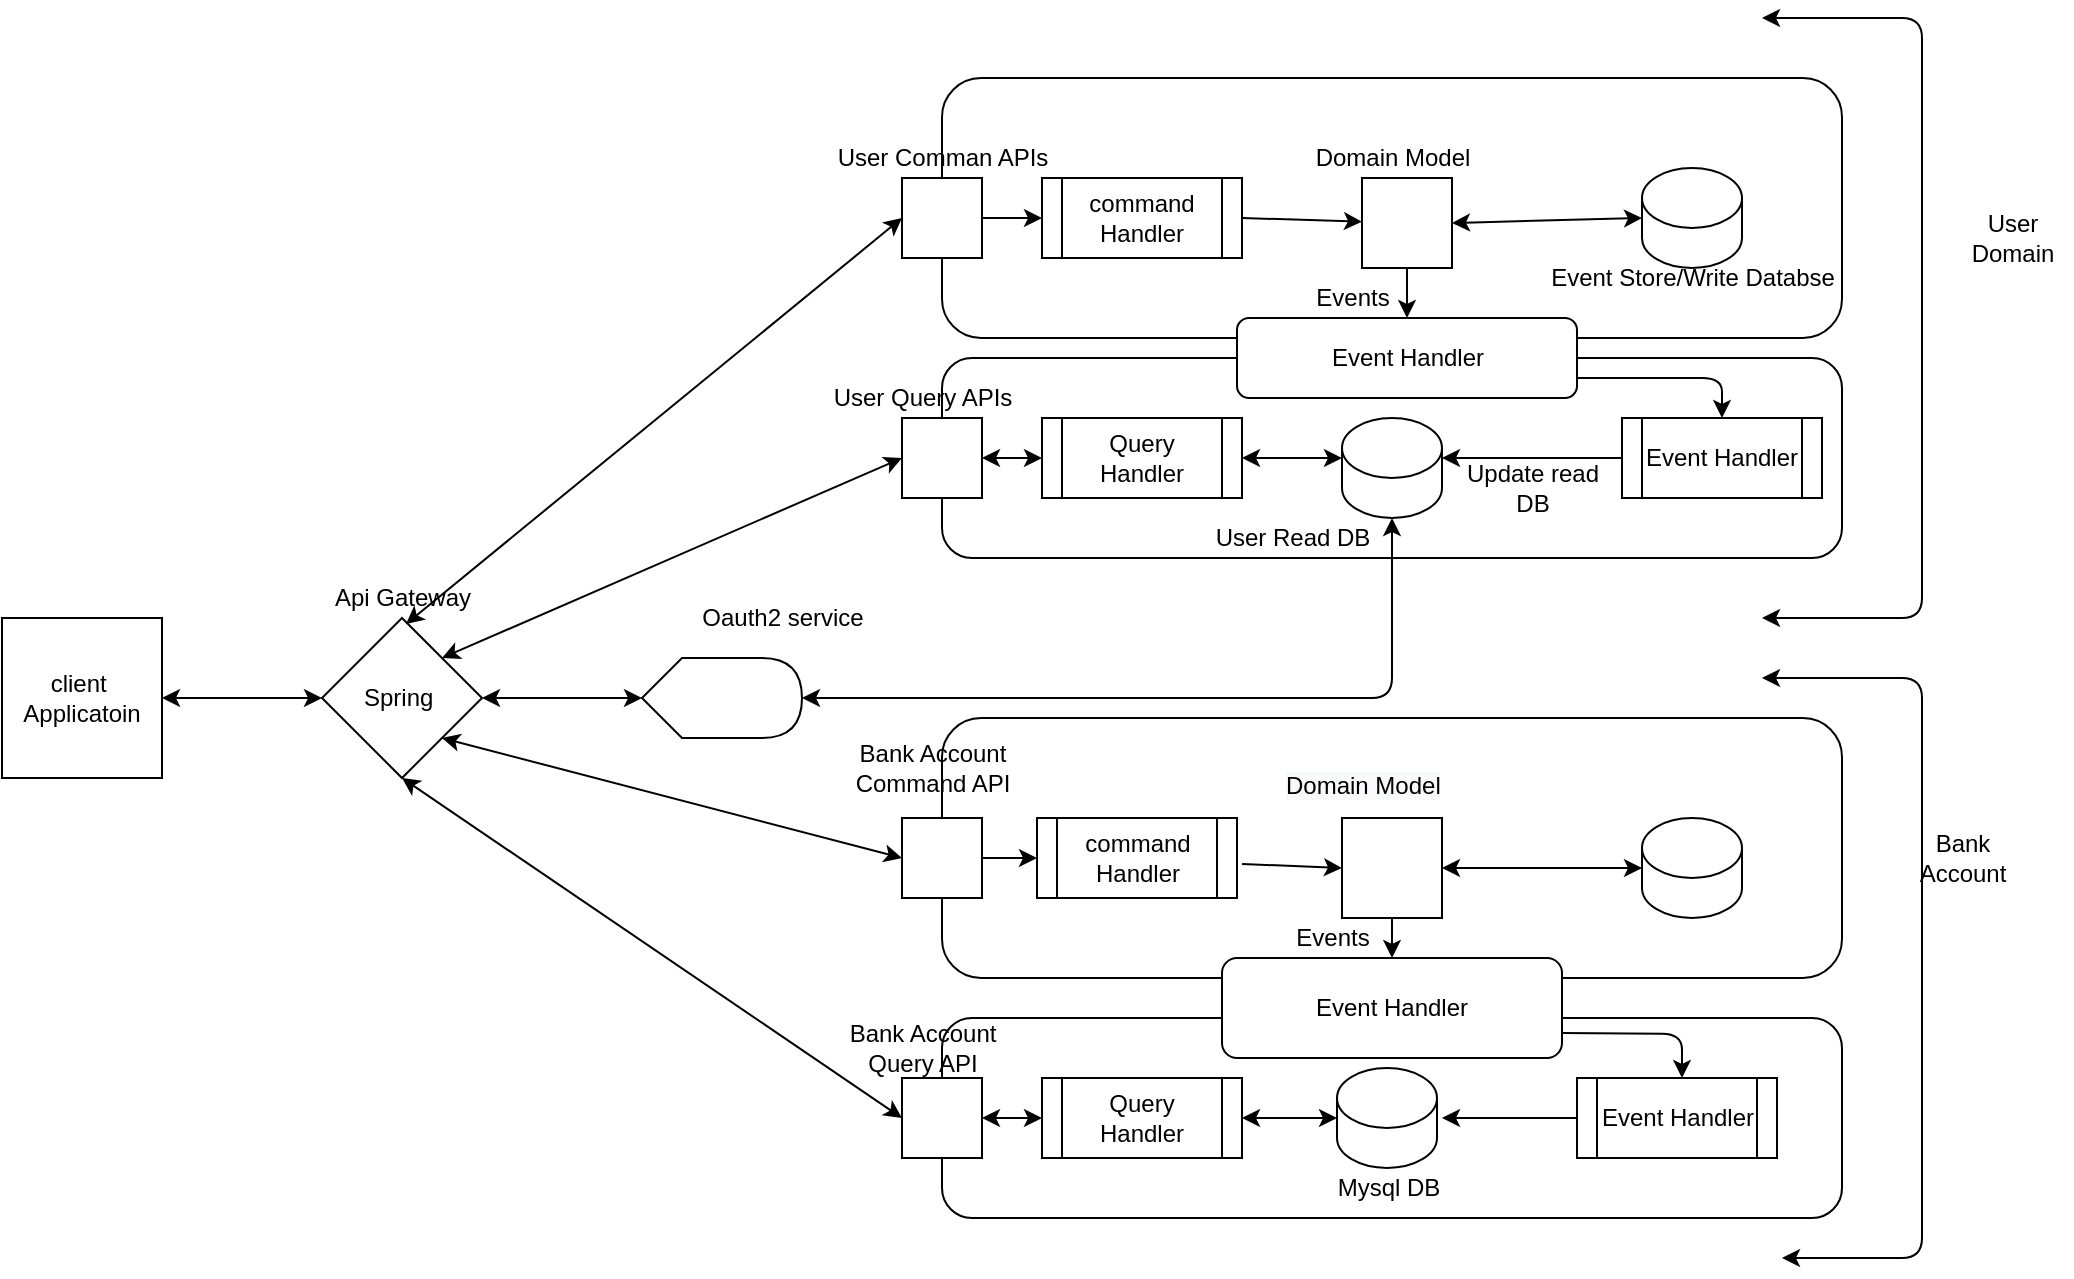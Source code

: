 <mxfile version="14.7.7" type="github">
  <diagram id="JTO8keWf2yWEtYkkjwrm" name="Page-1">
    <mxGraphModel dx="849" dy="1590" grid="1" gridSize="10" guides="1" tooltips="1" connect="1" arrows="1" fold="1" page="1" pageScale="1" pageWidth="850" pageHeight="1100" math="0" shadow="0">
      <root>
        <mxCell id="0" />
        <mxCell id="1" parent="0" />
        <mxCell id="Q-kc4Sg5_urtsn6Ku7JY-1" value="client&amp;nbsp;&lt;br&gt;Applicatoin" style="whiteSpace=wrap;html=1;aspect=fixed;" vertex="1" parent="1">
          <mxGeometry x="40" y="160" width="80" height="80" as="geometry" />
        </mxCell>
        <mxCell id="Q-kc4Sg5_urtsn6Ku7JY-2" value="Spring&amp;nbsp;" style="rhombus;whiteSpace=wrap;html=1;" vertex="1" parent="1">
          <mxGeometry x="200" y="160" width="80" height="80" as="geometry" />
        </mxCell>
        <mxCell id="Q-kc4Sg5_urtsn6Ku7JY-4" value="" style="endArrow=classic;startArrow=classic;html=1;entryX=0;entryY=0.5;entryDx=0;entryDy=0;exitX=1;exitY=0.5;exitDx=0;exitDy=0;" edge="1" parent="1" source="Q-kc4Sg5_urtsn6Ku7JY-1" target="Q-kc4Sg5_urtsn6Ku7JY-2">
          <mxGeometry width="50" height="50" relative="1" as="geometry">
            <mxPoint x="400" y="270" as="sourcePoint" />
            <mxPoint x="450" y="220" as="targetPoint" />
            <Array as="points">
              <mxPoint x="120" y="200" />
            </Array>
          </mxGeometry>
        </mxCell>
        <mxCell id="Q-kc4Sg5_urtsn6Ku7JY-5" value="" style="endArrow=classic;startArrow=classic;html=1;entryX=1;entryY=0.5;entryDx=0;entryDy=0;exitX=0;exitY=0.5;exitDx=0;exitDy=0;" edge="1" parent="1" target="Q-kc4Sg5_urtsn6Ku7JY-2">
          <mxGeometry width="50" height="50" relative="1" as="geometry">
            <mxPoint x="360" y="200" as="sourcePoint" />
            <mxPoint x="450" y="220" as="targetPoint" />
          </mxGeometry>
        </mxCell>
        <mxCell id="Q-kc4Sg5_urtsn6Ku7JY-8" value="&lt;span&gt;Api Gateway&lt;/span&gt;" style="text;html=1;align=center;verticalAlign=middle;resizable=0;points=[];autosize=1;strokeColor=none;" vertex="1" parent="1">
          <mxGeometry x="200" y="140" width="80" height="20" as="geometry" />
        </mxCell>
        <mxCell id="Q-kc4Sg5_urtsn6Ku7JY-13" value="" style="rounded=1;whiteSpace=wrap;html=1;" vertex="1" parent="1">
          <mxGeometry x="510" y="-110" width="450" height="130" as="geometry" />
        </mxCell>
        <mxCell id="Q-kc4Sg5_urtsn6Ku7JY-6" value="" style="whiteSpace=wrap;html=1;aspect=fixed;" vertex="1" parent="1">
          <mxGeometry x="490" y="-60" width="40" height="40" as="geometry" />
        </mxCell>
        <mxCell id="Q-kc4Sg5_urtsn6Ku7JY-7" value="User Comman APIs" style="text;html=1;align=center;verticalAlign=middle;resizable=0;points=[];autosize=1;strokeColor=none;" vertex="1" parent="1">
          <mxGeometry x="450" y="-80" width="120" height="20" as="geometry" />
        </mxCell>
        <mxCell id="Q-kc4Sg5_urtsn6Ku7JY-14" value="" style="rounded=1;whiteSpace=wrap;html=1;" vertex="1" parent="1">
          <mxGeometry x="510" y="30" width="450" height="100" as="geometry" />
        </mxCell>
        <mxCell id="Q-kc4Sg5_urtsn6Ku7JY-11" value="User Query APIs" style="text;html=1;align=center;verticalAlign=middle;resizable=0;points=[];autosize=1;strokeColor=none;" vertex="1" parent="1">
          <mxGeometry x="450" y="40" width="100" height="20" as="geometry" />
        </mxCell>
        <mxCell id="Q-kc4Sg5_urtsn6Ku7JY-9" value="" style="whiteSpace=wrap;html=1;aspect=fixed;" vertex="1" parent="1">
          <mxGeometry x="490" y="60" width="40" height="40" as="geometry" />
        </mxCell>
        <mxCell id="Q-kc4Sg5_urtsn6Ku7JY-16" value="command&lt;br&gt;Handler" style="shape=process;whiteSpace=wrap;html=1;backgroundOutline=1;" vertex="1" parent="1">
          <mxGeometry x="560" y="-60" width="100" height="40" as="geometry" />
        </mxCell>
        <mxCell id="Q-kc4Sg5_urtsn6Ku7JY-17" value="Query Handler&lt;br&gt;" style="shape=process;whiteSpace=wrap;html=1;backgroundOutline=1;" vertex="1" parent="1">
          <mxGeometry x="560" y="60" width="100" height="40" as="geometry" />
        </mxCell>
        <mxCell id="Q-kc4Sg5_urtsn6Ku7JY-18" value="" style="shape=cylinder3;whiteSpace=wrap;html=1;boundedLbl=1;backgroundOutline=1;size=15;" vertex="1" parent="1">
          <mxGeometry x="710" y="60" width="50" height="50" as="geometry" />
        </mxCell>
        <mxCell id="Q-kc4Sg5_urtsn6Ku7JY-19" value="" style="shape=cylinder3;whiteSpace=wrap;html=1;boundedLbl=1;backgroundOutline=1;size=15;" vertex="1" parent="1">
          <mxGeometry x="860" y="-65" width="50" height="50" as="geometry" />
        </mxCell>
        <mxCell id="Q-kc4Sg5_urtsn6Ku7JY-20" value="" style="whiteSpace=wrap;html=1;aspect=fixed;" vertex="1" parent="1">
          <mxGeometry x="720" y="-60" width="45" height="45" as="geometry" />
        </mxCell>
        <mxCell id="Q-kc4Sg5_urtsn6Ku7JY-21" value="" style="shape=display;whiteSpace=wrap;html=1;" vertex="1" parent="1">
          <mxGeometry x="360" y="180" width="80" height="40" as="geometry" />
        </mxCell>
        <mxCell id="Q-kc4Sg5_urtsn6Ku7JY-22" value="Oauth2 service&lt;br&gt;" style="text;html=1;align=center;verticalAlign=middle;resizable=0;points=[];autosize=1;strokeColor=none;" vertex="1" parent="1">
          <mxGeometry x="380" y="150" width="100" height="20" as="geometry" />
        </mxCell>
        <mxCell id="Q-kc4Sg5_urtsn6Ku7JY-24" value="Event Handler" style="shape=process;whiteSpace=wrap;html=1;backgroundOutline=1;" vertex="1" parent="1">
          <mxGeometry x="850" y="60" width="100" height="40" as="geometry" />
        </mxCell>
        <mxCell id="Q-kc4Sg5_urtsn6Ku7JY-25" value="" style="endArrow=classic;startArrow=classic;html=1;exitX=0.525;exitY=1.15;exitDx=0;exitDy=0;exitPerimeter=0;entryX=0;entryY=0.5;entryDx=0;entryDy=0;" edge="1" parent="1" source="Q-kc4Sg5_urtsn6Ku7JY-8" target="Q-kc4Sg5_urtsn6Ku7JY-6">
          <mxGeometry width="50" height="50" relative="1" as="geometry">
            <mxPoint x="610" y="150" as="sourcePoint" />
            <mxPoint x="660" y="100" as="targetPoint" />
          </mxGeometry>
        </mxCell>
        <mxCell id="Q-kc4Sg5_urtsn6Ku7JY-27" value="" style="endArrow=classic;startArrow=classic;html=1;exitX=1;exitY=0;exitDx=0;exitDy=0;entryX=0;entryY=0.5;entryDx=0;entryDy=0;entryPerimeter=0;" edge="1" parent="1" source="Q-kc4Sg5_urtsn6Ku7JY-2" target="Q-kc4Sg5_urtsn6Ku7JY-9">
          <mxGeometry width="50" height="50" relative="1" as="geometry">
            <mxPoint x="610" y="150" as="sourcePoint" />
            <mxPoint x="660" y="100" as="targetPoint" />
          </mxGeometry>
        </mxCell>
        <mxCell id="Q-kc4Sg5_urtsn6Ku7JY-28" value="" style="endArrow=classic;startArrow=classic;html=1;exitX=0;exitY=0.5;exitDx=0;exitDy=0;entryX=1;entryY=0.5;entryDx=0;entryDy=0;" edge="1" parent="1" source="Q-kc4Sg5_urtsn6Ku7JY-17" target="Q-kc4Sg5_urtsn6Ku7JY-9">
          <mxGeometry width="50" height="50" relative="1" as="geometry">
            <mxPoint x="610" y="150" as="sourcePoint" />
            <mxPoint x="540" y="80" as="targetPoint" />
          </mxGeometry>
        </mxCell>
        <mxCell id="Q-kc4Sg5_urtsn6Ku7JY-32" value="Domain Model" style="text;html=1;align=center;verticalAlign=middle;resizable=0;points=[];autosize=1;strokeColor=none;" vertex="1" parent="1">
          <mxGeometry x="690" y="-80" width="90" height="20" as="geometry" />
        </mxCell>
        <mxCell id="Q-kc4Sg5_urtsn6Ku7JY-34" value="" style="endArrow=classic;html=1;exitX=1;exitY=0.5;exitDx=0;exitDy=0;entryX=0;entryY=0.5;entryDx=0;entryDy=0;" edge="1" parent="1" source="Q-kc4Sg5_urtsn6Ku7JY-6" target="Q-kc4Sg5_urtsn6Ku7JY-16">
          <mxGeometry width="50" height="50" relative="1" as="geometry">
            <mxPoint x="610" y="150" as="sourcePoint" />
            <mxPoint x="660" y="100" as="targetPoint" />
          </mxGeometry>
        </mxCell>
        <mxCell id="Q-kc4Sg5_urtsn6Ku7JY-35" value="" style="endArrow=classic;html=1;exitX=1;exitY=0.5;exitDx=0;exitDy=0;" edge="1" parent="1" source="Q-kc4Sg5_urtsn6Ku7JY-16" target="Q-kc4Sg5_urtsn6Ku7JY-20">
          <mxGeometry width="50" height="50" relative="1" as="geometry">
            <mxPoint x="610" y="150" as="sourcePoint" />
            <mxPoint x="660" y="100" as="targetPoint" />
          </mxGeometry>
        </mxCell>
        <mxCell id="Q-kc4Sg5_urtsn6Ku7JY-36" value="" style="endArrow=classic;startArrow=classic;html=1;entryX=0;entryY=0.5;entryDx=0;entryDy=0;entryPerimeter=0;exitX=1;exitY=0.5;exitDx=0;exitDy=0;" edge="1" parent="1" source="Q-kc4Sg5_urtsn6Ku7JY-20" target="Q-kc4Sg5_urtsn6Ku7JY-19">
          <mxGeometry width="50" height="50" relative="1" as="geometry">
            <mxPoint x="610" y="150" as="sourcePoint" />
            <mxPoint x="660" y="100" as="targetPoint" />
          </mxGeometry>
        </mxCell>
        <mxCell id="Q-kc4Sg5_urtsn6Ku7JY-37" value="Event Store/Write Databse" style="text;html=1;align=center;verticalAlign=middle;resizable=0;points=[];autosize=1;strokeColor=none;" vertex="1" parent="1">
          <mxGeometry x="805" y="-20" width="160" height="20" as="geometry" />
        </mxCell>
        <mxCell id="Q-kc4Sg5_urtsn6Ku7JY-38" value="Event Handler" style="rounded=1;whiteSpace=wrap;html=1;" vertex="1" parent="1">
          <mxGeometry x="657.5" y="10" width="170" height="40" as="geometry" />
        </mxCell>
        <mxCell id="Q-kc4Sg5_urtsn6Ku7JY-39" value="" style="endArrow=classic;html=1;exitX=0.5;exitY=1;exitDx=0;exitDy=0;entryX=0.5;entryY=0;entryDx=0;entryDy=0;" edge="1" parent="1" source="Q-kc4Sg5_urtsn6Ku7JY-20" target="Q-kc4Sg5_urtsn6Ku7JY-38">
          <mxGeometry width="50" height="50" relative="1" as="geometry">
            <mxPoint x="610" y="150" as="sourcePoint" />
            <mxPoint x="660" y="100" as="targetPoint" />
          </mxGeometry>
        </mxCell>
        <mxCell id="Q-kc4Sg5_urtsn6Ku7JY-40" value="Events" style="text;html=1;align=center;verticalAlign=middle;resizable=0;points=[];autosize=1;strokeColor=none;" vertex="1" parent="1">
          <mxGeometry x="690" y="-10" width="50" height="20" as="geometry" />
        </mxCell>
        <mxCell id="Q-kc4Sg5_urtsn6Ku7JY-41" value="" style="endArrow=classic;html=1;entryX=0.5;entryY=0;entryDx=0;entryDy=0;exitX=1;exitY=0.75;exitDx=0;exitDy=0;" edge="1" parent="1" source="Q-kc4Sg5_urtsn6Ku7JY-38" target="Q-kc4Sg5_urtsn6Ku7JY-24">
          <mxGeometry width="50" height="50" relative="1" as="geometry">
            <mxPoint x="610" y="150" as="sourcePoint" />
            <mxPoint x="660" y="100" as="targetPoint" />
            <Array as="points">
              <mxPoint x="900" y="40" />
            </Array>
          </mxGeometry>
        </mxCell>
        <mxCell id="Q-kc4Sg5_urtsn6Ku7JY-42" value="User Read DB" style="text;html=1;align=center;verticalAlign=middle;resizable=0;points=[];autosize=1;strokeColor=none;" vertex="1" parent="1">
          <mxGeometry x="640" y="110" width="90" height="20" as="geometry" />
        </mxCell>
        <mxCell id="Q-kc4Sg5_urtsn6Ku7JY-43" value="" style="endArrow=classic;html=1;exitX=0;exitY=0.5;exitDx=0;exitDy=0;entryX=1;entryY=0;entryDx=0;entryDy=20;entryPerimeter=0;" edge="1" parent="1" source="Q-kc4Sg5_urtsn6Ku7JY-24" target="Q-kc4Sg5_urtsn6Ku7JY-18">
          <mxGeometry width="50" height="50" relative="1" as="geometry">
            <mxPoint x="610" y="150" as="sourcePoint" />
            <mxPoint x="660" y="100" as="targetPoint" />
          </mxGeometry>
        </mxCell>
        <mxCell id="Q-kc4Sg5_urtsn6Ku7JY-44" value="Update read &lt;br&gt;DB" style="text;html=1;align=center;verticalAlign=middle;resizable=0;points=[];autosize=1;strokeColor=none;" vertex="1" parent="1">
          <mxGeometry x="765" y="80" width="80" height="30" as="geometry" />
        </mxCell>
        <mxCell id="Q-kc4Sg5_urtsn6Ku7JY-48" value="" style="endArrow=classic;startArrow=classic;html=1;exitX=1;exitY=0.5;exitDx=0;exitDy=0;exitPerimeter=0;" edge="1" parent="1" source="Q-kc4Sg5_urtsn6Ku7JY-21">
          <mxGeometry width="50" height="50" relative="1" as="geometry">
            <mxPoint x="610" y="140" as="sourcePoint" />
            <mxPoint x="735" y="110" as="targetPoint" />
            <Array as="points">
              <mxPoint x="735" y="200" />
            </Array>
          </mxGeometry>
        </mxCell>
        <mxCell id="Q-kc4Sg5_urtsn6Ku7JY-52" value="" style="endArrow=classic;startArrow=classic;html=1;" edge="1" parent="1">
          <mxGeometry width="50" height="50" relative="1" as="geometry">
            <mxPoint x="920" y="160" as="sourcePoint" />
            <mxPoint x="920" y="-140" as="targetPoint" />
            <Array as="points">
              <mxPoint x="1000" y="160" />
              <mxPoint x="1000" y="-140" />
            </Array>
          </mxGeometry>
        </mxCell>
        <mxCell id="Q-kc4Sg5_urtsn6Ku7JY-53" value="User &lt;br&gt;Domain" style="text;html=1;align=center;verticalAlign=middle;resizable=0;points=[];autosize=1;strokeColor=none;" vertex="1" parent="1">
          <mxGeometry x="1015" y="-45" width="60" height="30" as="geometry" />
        </mxCell>
        <mxCell id="Q-kc4Sg5_urtsn6Ku7JY-55" value="" style="rounded=1;whiteSpace=wrap;html=1;" vertex="1" parent="1">
          <mxGeometry x="510" y="210" width="450" height="130" as="geometry" />
        </mxCell>
        <mxCell id="Q-kc4Sg5_urtsn6Ku7JY-56" value="" style="whiteSpace=wrap;html=1;aspect=fixed;" vertex="1" parent="1">
          <mxGeometry x="490" y="260" width="40" height="40" as="geometry" />
        </mxCell>
        <mxCell id="Q-kc4Sg5_urtsn6Ku7JY-57" value="command&lt;br&gt;Handler" style="shape=process;whiteSpace=wrap;html=1;backgroundOutline=1;" vertex="1" parent="1">
          <mxGeometry x="557.5" y="260" width="100" height="40" as="geometry" />
        </mxCell>
        <mxCell id="Q-kc4Sg5_urtsn6Ku7JY-58" value="" style="whiteSpace=wrap;html=1;aspect=fixed;" vertex="1" parent="1">
          <mxGeometry x="710" y="260" width="50" height="50" as="geometry" />
        </mxCell>
        <mxCell id="Q-kc4Sg5_urtsn6Ku7JY-59" value="" style="shape=cylinder3;whiteSpace=wrap;html=1;boundedLbl=1;backgroundOutline=1;size=15;" vertex="1" parent="1">
          <mxGeometry x="860" y="260" width="50" height="50" as="geometry" />
        </mxCell>
        <mxCell id="Q-kc4Sg5_urtsn6Ku7JY-60" value="Bank Account&lt;br&gt;Command API" style="text;html=1;align=center;verticalAlign=middle;resizable=0;points=[];autosize=1;strokeColor=none;" vertex="1" parent="1">
          <mxGeometry x="460" y="220" width="90" height="30" as="geometry" />
        </mxCell>
        <mxCell id="Q-kc4Sg5_urtsn6Ku7JY-61" value="" style="rounded=1;whiteSpace=wrap;html=1;" vertex="1" parent="1">
          <mxGeometry x="510" y="360" width="450" height="100" as="geometry" />
        </mxCell>
        <mxCell id="Q-kc4Sg5_urtsn6Ku7JY-62" value="Event Handler" style="rounded=1;whiteSpace=wrap;html=1;" vertex="1" parent="1">
          <mxGeometry x="650" y="330" width="170" height="50" as="geometry" />
        </mxCell>
        <mxCell id="Q-kc4Sg5_urtsn6Ku7JY-63" value="" style="endArrow=classic;startArrow=classic;html=1;exitX=1;exitY=1;exitDx=0;exitDy=0;entryX=0;entryY=0.5;entryDx=0;entryDy=0;" edge="1" parent="1" source="Q-kc4Sg5_urtsn6Ku7JY-2" target="Q-kc4Sg5_urtsn6Ku7JY-56">
          <mxGeometry width="50" height="50" relative="1" as="geometry">
            <mxPoint x="610" y="300" as="sourcePoint" />
            <mxPoint x="660" y="250" as="targetPoint" />
          </mxGeometry>
        </mxCell>
        <mxCell id="Q-kc4Sg5_urtsn6Ku7JY-64" value="" style="endArrow=classic;html=1;exitX=1;exitY=0.5;exitDx=0;exitDy=0;entryX=0;entryY=0.5;entryDx=0;entryDy=0;" edge="1" parent="1" source="Q-kc4Sg5_urtsn6Ku7JY-56" target="Q-kc4Sg5_urtsn6Ku7JY-57">
          <mxGeometry width="50" height="50" relative="1" as="geometry">
            <mxPoint x="610" y="200" as="sourcePoint" />
            <mxPoint x="660" y="150" as="targetPoint" />
          </mxGeometry>
        </mxCell>
        <mxCell id="Q-kc4Sg5_urtsn6Ku7JY-65" value="" style="endArrow=classic;html=1;entryX=0;entryY=0.5;entryDx=0;entryDy=0;" edge="1" parent="1" target="Q-kc4Sg5_urtsn6Ku7JY-58">
          <mxGeometry width="50" height="50" relative="1" as="geometry">
            <mxPoint x="660" y="283" as="sourcePoint" />
            <mxPoint x="730" y="-28.182" as="targetPoint" />
            <Array as="points" />
          </mxGeometry>
        </mxCell>
        <mxCell id="Q-kc4Sg5_urtsn6Ku7JY-67" value="" style="endArrow=classic;startArrow=classic;html=1;entryX=0;entryY=0.5;entryDx=0;entryDy=0;entryPerimeter=0;" edge="1" parent="1" target="Q-kc4Sg5_urtsn6Ku7JY-59">
          <mxGeometry width="50" height="50" relative="1" as="geometry">
            <mxPoint x="760" y="285" as="sourcePoint" />
            <mxPoint x="500" y="290" as="targetPoint" />
          </mxGeometry>
        </mxCell>
        <mxCell id="Q-kc4Sg5_urtsn6Ku7JY-68" value="" style="whiteSpace=wrap;html=1;aspect=fixed;" vertex="1" parent="1">
          <mxGeometry x="490" y="390" width="40" height="40" as="geometry" />
        </mxCell>
        <mxCell id="Q-kc4Sg5_urtsn6Ku7JY-69" value="Query&lt;br&gt;Handler" style="shape=process;whiteSpace=wrap;html=1;backgroundOutline=1;" vertex="1" parent="1">
          <mxGeometry x="560" y="390" width="100" height="40" as="geometry" />
        </mxCell>
        <mxCell id="Q-kc4Sg5_urtsn6Ku7JY-70" value="" style="shape=cylinder3;whiteSpace=wrap;html=1;boundedLbl=1;backgroundOutline=1;size=15;" vertex="1" parent="1">
          <mxGeometry x="707.5" y="385" width="50" height="50" as="geometry" />
        </mxCell>
        <mxCell id="Q-kc4Sg5_urtsn6Ku7JY-71" value="Event Handler" style="shape=process;whiteSpace=wrap;html=1;backgroundOutline=1;" vertex="1" parent="1">
          <mxGeometry x="827.5" y="390" width="100" height="40" as="geometry" />
        </mxCell>
        <mxCell id="Q-kc4Sg5_urtsn6Ku7JY-74" value="" style="endArrow=classic;startArrow=classic;html=1;entryX=0;entryY=0;entryDx=0;entryDy=20;entryPerimeter=0;exitX=1;exitY=0.5;exitDx=0;exitDy=0;" edge="1" parent="1" source="Q-kc4Sg5_urtsn6Ku7JY-17" target="Q-kc4Sg5_urtsn6Ku7JY-18">
          <mxGeometry width="50" height="50" relative="1" as="geometry">
            <mxPoint x="670" y="85" as="sourcePoint" />
            <mxPoint x="660" y="250" as="targetPoint" />
          </mxGeometry>
        </mxCell>
        <mxCell id="Q-kc4Sg5_urtsn6Ku7JY-77" value="&lt;span style=&quot;color: rgb(0, 0, 0); font-family: helvetica; font-size: 12px; font-style: normal; font-weight: 400; letter-spacing: normal; text-align: center; text-indent: 0px; text-transform: none; word-spacing: 0px; background-color: rgb(248, 249, 250); display: inline; float: none;&quot;&gt;Domain Model&lt;/span&gt;" style="text;whiteSpace=wrap;html=1;" vertex="1" parent="1">
          <mxGeometry x="680" y="230" width="100" height="30" as="geometry" />
        </mxCell>
        <mxCell id="Q-kc4Sg5_urtsn6Ku7JY-80" value="" style="endArrow=classic;html=1;exitX=0.5;exitY=1;exitDx=0;exitDy=0;entryX=0.5;entryY=0;entryDx=0;entryDy=0;" edge="1" parent="1" source="Q-kc4Sg5_urtsn6Ku7JY-58" target="Q-kc4Sg5_urtsn6Ku7JY-62">
          <mxGeometry width="50" height="50" relative="1" as="geometry">
            <mxPoint x="610" y="410" as="sourcePoint" />
            <mxPoint x="730" y="330" as="targetPoint" />
          </mxGeometry>
        </mxCell>
        <mxCell id="Q-kc4Sg5_urtsn6Ku7JY-81" value="Events&lt;br&gt;" style="text;html=1;align=center;verticalAlign=middle;resizable=0;points=[];autosize=1;strokeColor=none;" vertex="1" parent="1">
          <mxGeometry x="680" y="310" width="50" height="20" as="geometry" />
        </mxCell>
        <mxCell id="Q-kc4Sg5_urtsn6Ku7JY-82" value="" style="endArrow=classic;html=1;exitX=1;exitY=0.75;exitDx=0;exitDy=0;" edge="1" parent="1" source="Q-kc4Sg5_urtsn6Ku7JY-62">
          <mxGeometry width="50" height="50" relative="1" as="geometry">
            <mxPoint x="610" y="410" as="sourcePoint" />
            <mxPoint x="880" y="390" as="targetPoint" />
            <Array as="points">
              <mxPoint x="880" y="368" />
            </Array>
          </mxGeometry>
        </mxCell>
        <mxCell id="Q-kc4Sg5_urtsn6Ku7JY-83" value="" style="endArrow=classic;html=1;exitX=0;exitY=0.5;exitDx=0;exitDy=0;" edge="1" parent="1" source="Q-kc4Sg5_urtsn6Ku7JY-71">
          <mxGeometry width="50" height="50" relative="1" as="geometry">
            <mxPoint x="610" y="410" as="sourcePoint" />
            <mxPoint x="760" y="410" as="targetPoint" />
          </mxGeometry>
        </mxCell>
        <mxCell id="Q-kc4Sg5_urtsn6Ku7JY-84" value="" style="endArrow=classic;startArrow=classic;html=1;entryX=0.5;entryY=1;entryDx=0;entryDy=0;exitX=0;exitY=0.5;exitDx=0;exitDy=0;" edge="1" parent="1" source="Q-kc4Sg5_urtsn6Ku7JY-68" target="Q-kc4Sg5_urtsn6Ku7JY-2">
          <mxGeometry width="50" height="50" relative="1" as="geometry">
            <mxPoint x="610" y="410" as="sourcePoint" />
            <mxPoint x="660" y="360" as="targetPoint" />
          </mxGeometry>
        </mxCell>
        <mxCell id="Q-kc4Sg5_urtsn6Ku7JY-85" value="" style="endArrow=classic;startArrow=classic;html=1;exitX=1;exitY=0.5;exitDx=0;exitDy=0;entryX=0;entryY=0.5;entryDx=0;entryDy=0;" edge="1" parent="1" source="Q-kc4Sg5_urtsn6Ku7JY-68" target="Q-kc4Sg5_urtsn6Ku7JY-69">
          <mxGeometry width="50" height="50" relative="1" as="geometry">
            <mxPoint x="610" y="410" as="sourcePoint" />
            <mxPoint x="660" y="360" as="targetPoint" />
          </mxGeometry>
        </mxCell>
        <mxCell id="Q-kc4Sg5_urtsn6Ku7JY-87" value="" style="endArrow=classic;startArrow=classic;html=1;exitX=1;exitY=0.5;exitDx=0;exitDy=0;entryX=0;entryY=0.5;entryDx=0;entryDy=0;entryPerimeter=0;" edge="1" parent="1" source="Q-kc4Sg5_urtsn6Ku7JY-69" target="Q-kc4Sg5_urtsn6Ku7JY-70">
          <mxGeometry width="50" height="50" relative="1" as="geometry">
            <mxPoint x="610" y="410" as="sourcePoint" />
            <mxPoint x="660" y="360" as="targetPoint" />
          </mxGeometry>
        </mxCell>
        <mxCell id="Q-kc4Sg5_urtsn6Ku7JY-88" value="Bank Account&lt;br&gt;Query API" style="text;html=1;align=center;verticalAlign=middle;resizable=0;points=[];autosize=1;strokeColor=none;" vertex="1" parent="1">
          <mxGeometry x="455" y="360" width="90" height="30" as="geometry" />
        </mxCell>
        <mxCell id="Q-kc4Sg5_urtsn6Ku7JY-89" value="Mysql DB" style="text;html=1;align=center;verticalAlign=middle;resizable=0;points=[];autosize=1;strokeColor=none;" vertex="1" parent="1">
          <mxGeometry x="697.5" y="435" width="70" height="20" as="geometry" />
        </mxCell>
        <mxCell id="Q-kc4Sg5_urtsn6Ku7JY-90" value="" style="endArrow=classic;startArrow=classic;html=1;" edge="1" parent="1">
          <mxGeometry width="50" height="50" relative="1" as="geometry">
            <mxPoint x="930" y="480" as="sourcePoint" />
            <mxPoint x="920" y="190" as="targetPoint" />
            <Array as="points">
              <mxPoint x="1000" y="480" />
              <mxPoint x="1000" y="190" />
            </Array>
          </mxGeometry>
        </mxCell>
        <mxCell id="Q-kc4Sg5_urtsn6Ku7JY-91" value="Bank &lt;br&gt;Account" style="text;html=1;align=center;verticalAlign=middle;resizable=0;points=[];autosize=1;strokeColor=none;" vertex="1" parent="1">
          <mxGeometry x="990" y="265" width="60" height="30" as="geometry" />
        </mxCell>
      </root>
    </mxGraphModel>
  </diagram>
</mxfile>
